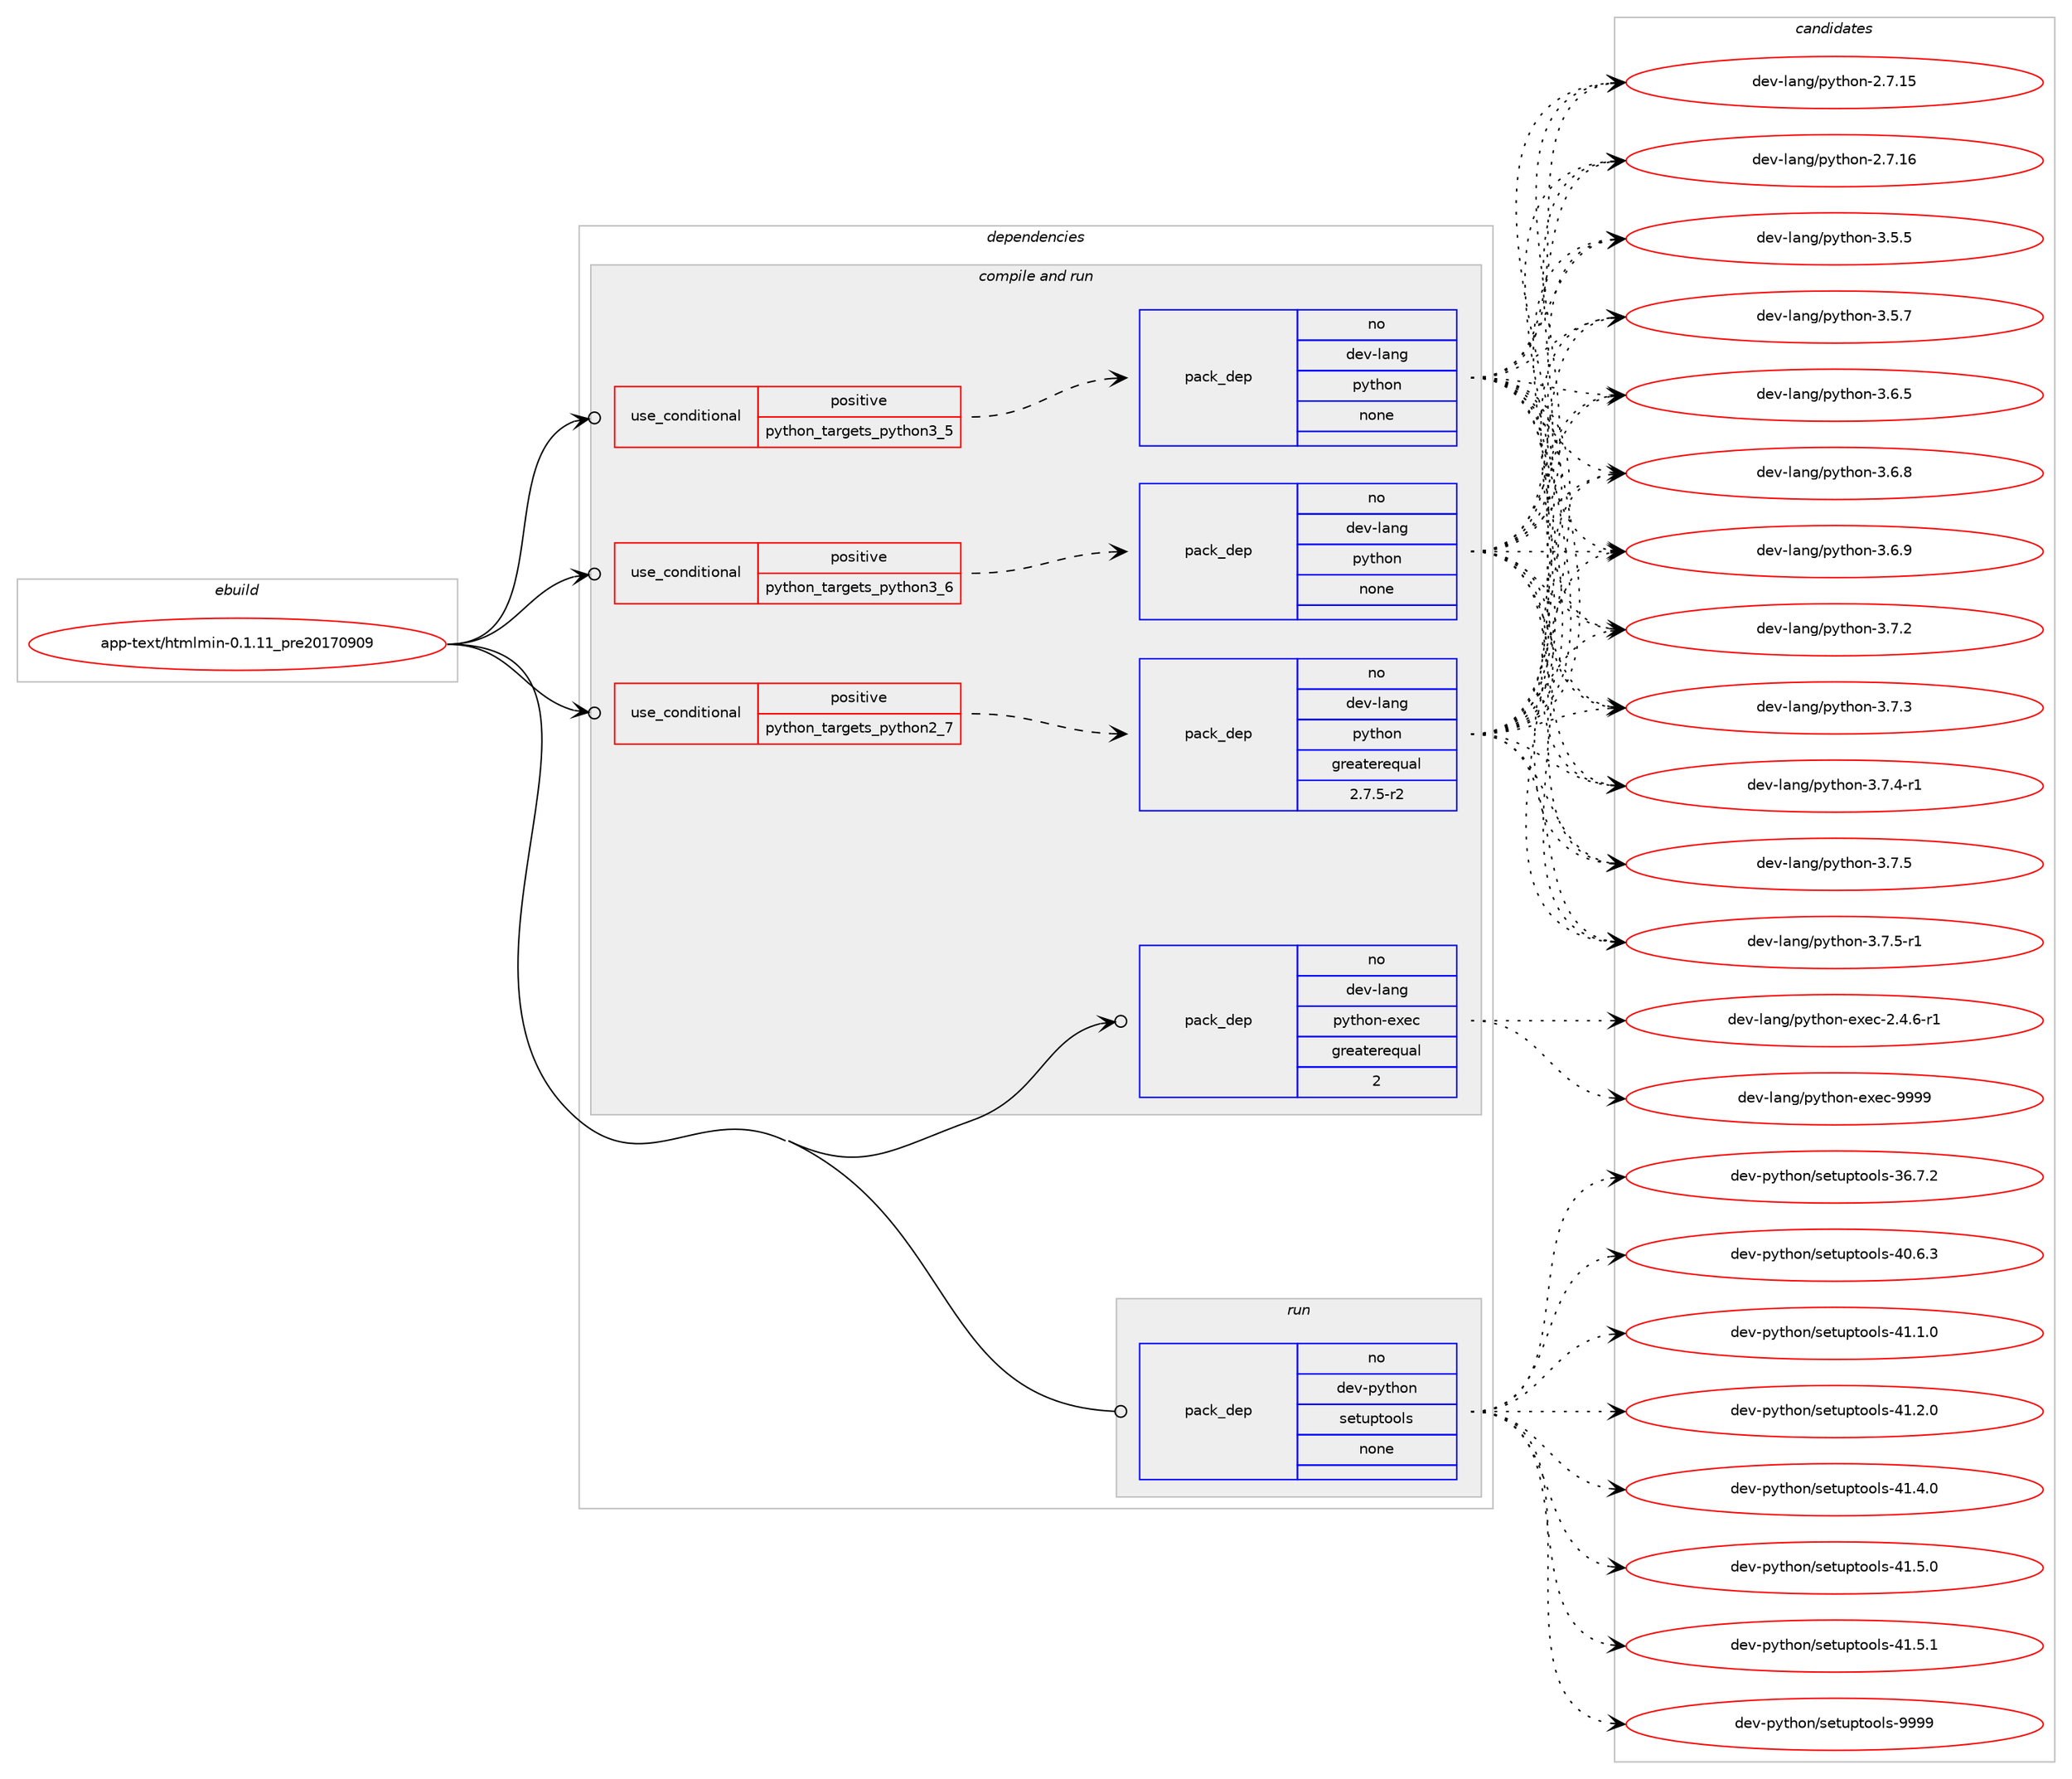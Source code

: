 digraph prolog {

# *************
# Graph options
# *************

newrank=true;
concentrate=true;
compound=true;
graph [rankdir=LR,fontname=Helvetica,fontsize=10,ranksep=1.5];#, ranksep=2.5, nodesep=0.2];
edge  [arrowhead=vee];
node  [fontname=Helvetica,fontsize=10];

# **********
# The ebuild
# **********

subgraph cluster_leftcol {
color=gray;
rank=same;
label=<<i>ebuild</i>>;
id [label="app-text/htmlmin-0.1.11_pre20170909", color=red, width=4, href="../app-text/htmlmin-0.1.11_pre20170909.svg"];
}

# ****************
# The dependencies
# ****************

subgraph cluster_midcol {
color=gray;
label=<<i>dependencies</i>>;
subgraph cluster_compile {
fillcolor="#eeeeee";
style=filled;
label=<<i>compile</i>>;
}
subgraph cluster_compileandrun {
fillcolor="#eeeeee";
style=filled;
label=<<i>compile and run</i>>;
subgraph cond121437 {
dependency509213 [label=<<TABLE BORDER="0" CELLBORDER="1" CELLSPACING="0" CELLPADDING="4"><TR><TD ROWSPAN="3" CELLPADDING="10">use_conditional</TD></TR><TR><TD>positive</TD></TR><TR><TD>python_targets_python2_7</TD></TR></TABLE>>, shape=none, color=red];
subgraph pack378567 {
dependency509214 [label=<<TABLE BORDER="0" CELLBORDER="1" CELLSPACING="0" CELLPADDING="4" WIDTH="220"><TR><TD ROWSPAN="6" CELLPADDING="30">pack_dep</TD></TR><TR><TD WIDTH="110">no</TD></TR><TR><TD>dev-lang</TD></TR><TR><TD>python</TD></TR><TR><TD>greaterequal</TD></TR><TR><TD>2.7.5-r2</TD></TR></TABLE>>, shape=none, color=blue];
}
dependency509213:e -> dependency509214:w [weight=20,style="dashed",arrowhead="vee"];
}
id:e -> dependency509213:w [weight=20,style="solid",arrowhead="odotvee"];
subgraph cond121438 {
dependency509215 [label=<<TABLE BORDER="0" CELLBORDER="1" CELLSPACING="0" CELLPADDING="4"><TR><TD ROWSPAN="3" CELLPADDING="10">use_conditional</TD></TR><TR><TD>positive</TD></TR><TR><TD>python_targets_python3_5</TD></TR></TABLE>>, shape=none, color=red];
subgraph pack378568 {
dependency509216 [label=<<TABLE BORDER="0" CELLBORDER="1" CELLSPACING="0" CELLPADDING="4" WIDTH="220"><TR><TD ROWSPAN="6" CELLPADDING="30">pack_dep</TD></TR><TR><TD WIDTH="110">no</TD></TR><TR><TD>dev-lang</TD></TR><TR><TD>python</TD></TR><TR><TD>none</TD></TR><TR><TD></TD></TR></TABLE>>, shape=none, color=blue];
}
dependency509215:e -> dependency509216:w [weight=20,style="dashed",arrowhead="vee"];
}
id:e -> dependency509215:w [weight=20,style="solid",arrowhead="odotvee"];
subgraph cond121439 {
dependency509217 [label=<<TABLE BORDER="0" CELLBORDER="1" CELLSPACING="0" CELLPADDING="4"><TR><TD ROWSPAN="3" CELLPADDING="10">use_conditional</TD></TR><TR><TD>positive</TD></TR><TR><TD>python_targets_python3_6</TD></TR></TABLE>>, shape=none, color=red];
subgraph pack378569 {
dependency509218 [label=<<TABLE BORDER="0" CELLBORDER="1" CELLSPACING="0" CELLPADDING="4" WIDTH="220"><TR><TD ROWSPAN="6" CELLPADDING="30">pack_dep</TD></TR><TR><TD WIDTH="110">no</TD></TR><TR><TD>dev-lang</TD></TR><TR><TD>python</TD></TR><TR><TD>none</TD></TR><TR><TD></TD></TR></TABLE>>, shape=none, color=blue];
}
dependency509217:e -> dependency509218:w [weight=20,style="dashed",arrowhead="vee"];
}
id:e -> dependency509217:w [weight=20,style="solid",arrowhead="odotvee"];
subgraph pack378570 {
dependency509219 [label=<<TABLE BORDER="0" CELLBORDER="1" CELLSPACING="0" CELLPADDING="4" WIDTH="220"><TR><TD ROWSPAN="6" CELLPADDING="30">pack_dep</TD></TR><TR><TD WIDTH="110">no</TD></TR><TR><TD>dev-lang</TD></TR><TR><TD>python-exec</TD></TR><TR><TD>greaterequal</TD></TR><TR><TD>2</TD></TR></TABLE>>, shape=none, color=blue];
}
id:e -> dependency509219:w [weight=20,style="solid",arrowhead="odotvee"];
}
subgraph cluster_run {
fillcolor="#eeeeee";
style=filled;
label=<<i>run</i>>;
subgraph pack378571 {
dependency509220 [label=<<TABLE BORDER="0" CELLBORDER="1" CELLSPACING="0" CELLPADDING="4" WIDTH="220"><TR><TD ROWSPAN="6" CELLPADDING="30">pack_dep</TD></TR><TR><TD WIDTH="110">no</TD></TR><TR><TD>dev-python</TD></TR><TR><TD>setuptools</TD></TR><TR><TD>none</TD></TR><TR><TD></TD></TR></TABLE>>, shape=none, color=blue];
}
id:e -> dependency509220:w [weight=20,style="solid",arrowhead="odot"];
}
}

# **************
# The candidates
# **************

subgraph cluster_choices {
rank=same;
color=gray;
label=<<i>candidates</i>>;

subgraph choice378567 {
color=black;
nodesep=1;
choice10010111845108971101034711212111610411111045504655464953 [label="dev-lang/python-2.7.15", color=red, width=4,href="../dev-lang/python-2.7.15.svg"];
choice10010111845108971101034711212111610411111045504655464954 [label="dev-lang/python-2.7.16", color=red, width=4,href="../dev-lang/python-2.7.16.svg"];
choice100101118451089711010347112121116104111110455146534653 [label="dev-lang/python-3.5.5", color=red, width=4,href="../dev-lang/python-3.5.5.svg"];
choice100101118451089711010347112121116104111110455146534655 [label="dev-lang/python-3.5.7", color=red, width=4,href="../dev-lang/python-3.5.7.svg"];
choice100101118451089711010347112121116104111110455146544653 [label="dev-lang/python-3.6.5", color=red, width=4,href="../dev-lang/python-3.6.5.svg"];
choice100101118451089711010347112121116104111110455146544656 [label="dev-lang/python-3.6.8", color=red, width=4,href="../dev-lang/python-3.6.8.svg"];
choice100101118451089711010347112121116104111110455146544657 [label="dev-lang/python-3.6.9", color=red, width=4,href="../dev-lang/python-3.6.9.svg"];
choice100101118451089711010347112121116104111110455146554650 [label="dev-lang/python-3.7.2", color=red, width=4,href="../dev-lang/python-3.7.2.svg"];
choice100101118451089711010347112121116104111110455146554651 [label="dev-lang/python-3.7.3", color=red, width=4,href="../dev-lang/python-3.7.3.svg"];
choice1001011184510897110103471121211161041111104551465546524511449 [label="dev-lang/python-3.7.4-r1", color=red, width=4,href="../dev-lang/python-3.7.4-r1.svg"];
choice100101118451089711010347112121116104111110455146554653 [label="dev-lang/python-3.7.5", color=red, width=4,href="../dev-lang/python-3.7.5.svg"];
choice1001011184510897110103471121211161041111104551465546534511449 [label="dev-lang/python-3.7.5-r1", color=red, width=4,href="../dev-lang/python-3.7.5-r1.svg"];
dependency509214:e -> choice10010111845108971101034711212111610411111045504655464953:w [style=dotted,weight="100"];
dependency509214:e -> choice10010111845108971101034711212111610411111045504655464954:w [style=dotted,weight="100"];
dependency509214:e -> choice100101118451089711010347112121116104111110455146534653:w [style=dotted,weight="100"];
dependency509214:e -> choice100101118451089711010347112121116104111110455146534655:w [style=dotted,weight="100"];
dependency509214:e -> choice100101118451089711010347112121116104111110455146544653:w [style=dotted,weight="100"];
dependency509214:e -> choice100101118451089711010347112121116104111110455146544656:w [style=dotted,weight="100"];
dependency509214:e -> choice100101118451089711010347112121116104111110455146544657:w [style=dotted,weight="100"];
dependency509214:e -> choice100101118451089711010347112121116104111110455146554650:w [style=dotted,weight="100"];
dependency509214:e -> choice100101118451089711010347112121116104111110455146554651:w [style=dotted,weight="100"];
dependency509214:e -> choice1001011184510897110103471121211161041111104551465546524511449:w [style=dotted,weight="100"];
dependency509214:e -> choice100101118451089711010347112121116104111110455146554653:w [style=dotted,weight="100"];
dependency509214:e -> choice1001011184510897110103471121211161041111104551465546534511449:w [style=dotted,weight="100"];
}
subgraph choice378568 {
color=black;
nodesep=1;
choice10010111845108971101034711212111610411111045504655464953 [label="dev-lang/python-2.7.15", color=red, width=4,href="../dev-lang/python-2.7.15.svg"];
choice10010111845108971101034711212111610411111045504655464954 [label="dev-lang/python-2.7.16", color=red, width=4,href="../dev-lang/python-2.7.16.svg"];
choice100101118451089711010347112121116104111110455146534653 [label="dev-lang/python-3.5.5", color=red, width=4,href="../dev-lang/python-3.5.5.svg"];
choice100101118451089711010347112121116104111110455146534655 [label="dev-lang/python-3.5.7", color=red, width=4,href="../dev-lang/python-3.5.7.svg"];
choice100101118451089711010347112121116104111110455146544653 [label="dev-lang/python-3.6.5", color=red, width=4,href="../dev-lang/python-3.6.5.svg"];
choice100101118451089711010347112121116104111110455146544656 [label="dev-lang/python-3.6.8", color=red, width=4,href="../dev-lang/python-3.6.8.svg"];
choice100101118451089711010347112121116104111110455146544657 [label="dev-lang/python-3.6.9", color=red, width=4,href="../dev-lang/python-3.6.9.svg"];
choice100101118451089711010347112121116104111110455146554650 [label="dev-lang/python-3.7.2", color=red, width=4,href="../dev-lang/python-3.7.2.svg"];
choice100101118451089711010347112121116104111110455146554651 [label="dev-lang/python-3.7.3", color=red, width=4,href="../dev-lang/python-3.7.3.svg"];
choice1001011184510897110103471121211161041111104551465546524511449 [label="dev-lang/python-3.7.4-r1", color=red, width=4,href="../dev-lang/python-3.7.4-r1.svg"];
choice100101118451089711010347112121116104111110455146554653 [label="dev-lang/python-3.7.5", color=red, width=4,href="../dev-lang/python-3.7.5.svg"];
choice1001011184510897110103471121211161041111104551465546534511449 [label="dev-lang/python-3.7.5-r1", color=red, width=4,href="../dev-lang/python-3.7.5-r1.svg"];
dependency509216:e -> choice10010111845108971101034711212111610411111045504655464953:w [style=dotted,weight="100"];
dependency509216:e -> choice10010111845108971101034711212111610411111045504655464954:w [style=dotted,weight="100"];
dependency509216:e -> choice100101118451089711010347112121116104111110455146534653:w [style=dotted,weight="100"];
dependency509216:e -> choice100101118451089711010347112121116104111110455146534655:w [style=dotted,weight="100"];
dependency509216:e -> choice100101118451089711010347112121116104111110455146544653:w [style=dotted,weight="100"];
dependency509216:e -> choice100101118451089711010347112121116104111110455146544656:w [style=dotted,weight="100"];
dependency509216:e -> choice100101118451089711010347112121116104111110455146544657:w [style=dotted,weight="100"];
dependency509216:e -> choice100101118451089711010347112121116104111110455146554650:w [style=dotted,weight="100"];
dependency509216:e -> choice100101118451089711010347112121116104111110455146554651:w [style=dotted,weight="100"];
dependency509216:e -> choice1001011184510897110103471121211161041111104551465546524511449:w [style=dotted,weight="100"];
dependency509216:e -> choice100101118451089711010347112121116104111110455146554653:w [style=dotted,weight="100"];
dependency509216:e -> choice1001011184510897110103471121211161041111104551465546534511449:w [style=dotted,weight="100"];
}
subgraph choice378569 {
color=black;
nodesep=1;
choice10010111845108971101034711212111610411111045504655464953 [label="dev-lang/python-2.7.15", color=red, width=4,href="../dev-lang/python-2.7.15.svg"];
choice10010111845108971101034711212111610411111045504655464954 [label="dev-lang/python-2.7.16", color=red, width=4,href="../dev-lang/python-2.7.16.svg"];
choice100101118451089711010347112121116104111110455146534653 [label="dev-lang/python-3.5.5", color=red, width=4,href="../dev-lang/python-3.5.5.svg"];
choice100101118451089711010347112121116104111110455146534655 [label="dev-lang/python-3.5.7", color=red, width=4,href="../dev-lang/python-3.5.7.svg"];
choice100101118451089711010347112121116104111110455146544653 [label="dev-lang/python-3.6.5", color=red, width=4,href="../dev-lang/python-3.6.5.svg"];
choice100101118451089711010347112121116104111110455146544656 [label="dev-lang/python-3.6.8", color=red, width=4,href="../dev-lang/python-3.6.8.svg"];
choice100101118451089711010347112121116104111110455146544657 [label="dev-lang/python-3.6.9", color=red, width=4,href="../dev-lang/python-3.6.9.svg"];
choice100101118451089711010347112121116104111110455146554650 [label="dev-lang/python-3.7.2", color=red, width=4,href="../dev-lang/python-3.7.2.svg"];
choice100101118451089711010347112121116104111110455146554651 [label="dev-lang/python-3.7.3", color=red, width=4,href="../dev-lang/python-3.7.3.svg"];
choice1001011184510897110103471121211161041111104551465546524511449 [label="dev-lang/python-3.7.4-r1", color=red, width=4,href="../dev-lang/python-3.7.4-r1.svg"];
choice100101118451089711010347112121116104111110455146554653 [label="dev-lang/python-3.7.5", color=red, width=4,href="../dev-lang/python-3.7.5.svg"];
choice1001011184510897110103471121211161041111104551465546534511449 [label="dev-lang/python-3.7.5-r1", color=red, width=4,href="../dev-lang/python-3.7.5-r1.svg"];
dependency509218:e -> choice10010111845108971101034711212111610411111045504655464953:w [style=dotted,weight="100"];
dependency509218:e -> choice10010111845108971101034711212111610411111045504655464954:w [style=dotted,weight="100"];
dependency509218:e -> choice100101118451089711010347112121116104111110455146534653:w [style=dotted,weight="100"];
dependency509218:e -> choice100101118451089711010347112121116104111110455146534655:w [style=dotted,weight="100"];
dependency509218:e -> choice100101118451089711010347112121116104111110455146544653:w [style=dotted,weight="100"];
dependency509218:e -> choice100101118451089711010347112121116104111110455146544656:w [style=dotted,weight="100"];
dependency509218:e -> choice100101118451089711010347112121116104111110455146544657:w [style=dotted,weight="100"];
dependency509218:e -> choice100101118451089711010347112121116104111110455146554650:w [style=dotted,weight="100"];
dependency509218:e -> choice100101118451089711010347112121116104111110455146554651:w [style=dotted,weight="100"];
dependency509218:e -> choice1001011184510897110103471121211161041111104551465546524511449:w [style=dotted,weight="100"];
dependency509218:e -> choice100101118451089711010347112121116104111110455146554653:w [style=dotted,weight="100"];
dependency509218:e -> choice1001011184510897110103471121211161041111104551465546534511449:w [style=dotted,weight="100"];
}
subgraph choice378570 {
color=black;
nodesep=1;
choice10010111845108971101034711212111610411111045101120101994550465246544511449 [label="dev-lang/python-exec-2.4.6-r1", color=red, width=4,href="../dev-lang/python-exec-2.4.6-r1.svg"];
choice10010111845108971101034711212111610411111045101120101994557575757 [label="dev-lang/python-exec-9999", color=red, width=4,href="../dev-lang/python-exec-9999.svg"];
dependency509219:e -> choice10010111845108971101034711212111610411111045101120101994550465246544511449:w [style=dotted,weight="100"];
dependency509219:e -> choice10010111845108971101034711212111610411111045101120101994557575757:w [style=dotted,weight="100"];
}
subgraph choice378571 {
color=black;
nodesep=1;
choice100101118451121211161041111104711510111611711211611111110811545515446554650 [label="dev-python/setuptools-36.7.2", color=red, width=4,href="../dev-python/setuptools-36.7.2.svg"];
choice100101118451121211161041111104711510111611711211611111110811545524846544651 [label="dev-python/setuptools-40.6.3", color=red, width=4,href="../dev-python/setuptools-40.6.3.svg"];
choice100101118451121211161041111104711510111611711211611111110811545524946494648 [label="dev-python/setuptools-41.1.0", color=red, width=4,href="../dev-python/setuptools-41.1.0.svg"];
choice100101118451121211161041111104711510111611711211611111110811545524946504648 [label="dev-python/setuptools-41.2.0", color=red, width=4,href="../dev-python/setuptools-41.2.0.svg"];
choice100101118451121211161041111104711510111611711211611111110811545524946524648 [label="dev-python/setuptools-41.4.0", color=red, width=4,href="../dev-python/setuptools-41.4.0.svg"];
choice100101118451121211161041111104711510111611711211611111110811545524946534648 [label="dev-python/setuptools-41.5.0", color=red, width=4,href="../dev-python/setuptools-41.5.0.svg"];
choice100101118451121211161041111104711510111611711211611111110811545524946534649 [label="dev-python/setuptools-41.5.1", color=red, width=4,href="../dev-python/setuptools-41.5.1.svg"];
choice10010111845112121116104111110471151011161171121161111111081154557575757 [label="dev-python/setuptools-9999", color=red, width=4,href="../dev-python/setuptools-9999.svg"];
dependency509220:e -> choice100101118451121211161041111104711510111611711211611111110811545515446554650:w [style=dotted,weight="100"];
dependency509220:e -> choice100101118451121211161041111104711510111611711211611111110811545524846544651:w [style=dotted,weight="100"];
dependency509220:e -> choice100101118451121211161041111104711510111611711211611111110811545524946494648:w [style=dotted,weight="100"];
dependency509220:e -> choice100101118451121211161041111104711510111611711211611111110811545524946504648:w [style=dotted,weight="100"];
dependency509220:e -> choice100101118451121211161041111104711510111611711211611111110811545524946524648:w [style=dotted,weight="100"];
dependency509220:e -> choice100101118451121211161041111104711510111611711211611111110811545524946534648:w [style=dotted,weight="100"];
dependency509220:e -> choice100101118451121211161041111104711510111611711211611111110811545524946534649:w [style=dotted,weight="100"];
dependency509220:e -> choice10010111845112121116104111110471151011161171121161111111081154557575757:w [style=dotted,weight="100"];
}
}

}
